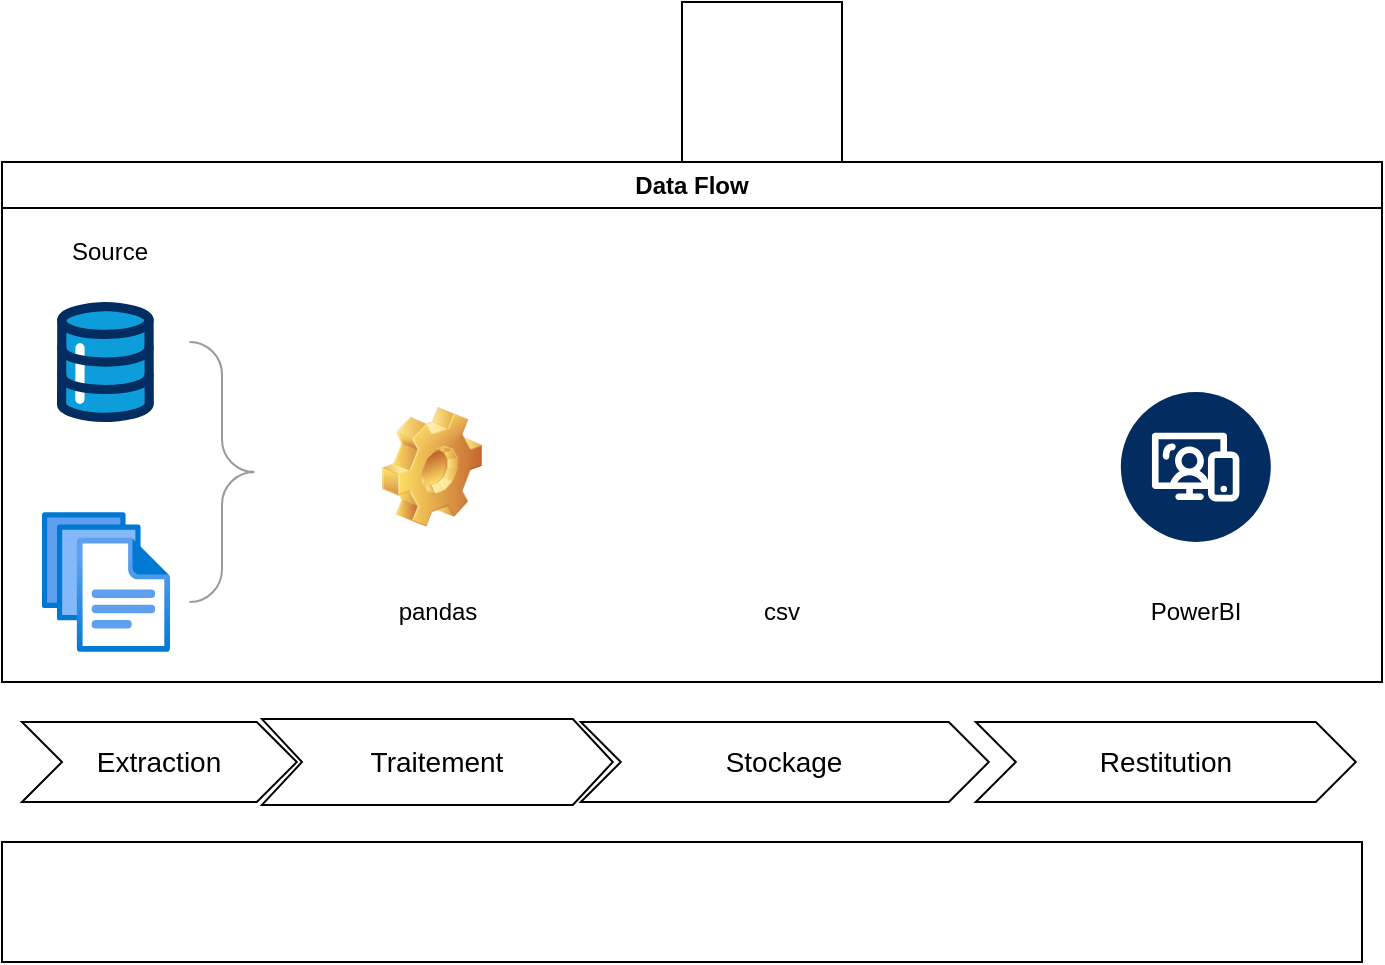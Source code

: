<mxfile version="28.1.1" pages="2">
  <diagram name="Page-1" id="7z0XCxr9s0eTJtN2Mqed">
    <mxGraphModel dx="786" dy="417" grid="1" gridSize="10" guides="1" tooltips="1" connect="1" arrows="1" fold="1" page="1" pageScale="1" pageWidth="827" pageHeight="1169" math="0" shadow="0">
      <root>
        <mxCell id="0" />
        <mxCell id="1" parent="0" />
        <mxCell id="_DXck8JLZdkoxxrMyfCn-7" value="" style="image;aspect=fixed;html=1;points=[];align=center;fontSize=12;image=img/lib/azure2/general/Files.svg;" parent="1" vertex="1">
          <mxGeometry x="80" y="315" width="64" height="70" as="geometry" />
        </mxCell>
        <mxCell id="_DXck8JLZdkoxxrMyfCn-29" value="" style="shape=image;html=1;verticalAlign=top;verticalLabelPosition=bottom;labelBackgroundColor=#ffffff;imageAspect=0;aspect=fixed;image=https://icons.diagrams.net/icon-cache1/Document_icons-2697/647702-excel-1195.svg" parent="1" vertex="1">
          <mxGeometry x="416.41" y="260" width="70" height="70" as="geometry" />
        </mxCell>
        <mxCell id="_DXck8JLZdkoxxrMyfCn-36" value="" style="labelPosition=right;align=left;strokeWidth=1;shape=mxgraph.mockup.markup.curlyBrace;html=1;shadow=0;dashed=0;strokeColor=#999999;direction=north;rotation=-180;" parent="1" vertex="1">
          <mxGeometry x="144" y="230" width="52" height="130" as="geometry" />
        </mxCell>
        <mxCell id="MoKuYEoY47t-Fopz19YS-17" value="" style="verticalLabelPosition=bottom;aspect=fixed;html=1;shape=mxgraph.salesforce.data;" parent="1" vertex="1">
          <mxGeometry x="87.41" y="210" width="48.6" height="60" as="geometry" />
        </mxCell>
        <mxCell id="MoKuYEoY47t-Fopz19YS-18" value="" style="verticalLabelPosition=bottom;aspect=fixed;html=1;shape=mxgraph.salesforce.web2;" parent="1" vertex="1">
          <mxGeometry x="619.41" y="255" width="75" height="75" as="geometry" />
        </mxCell>
        <mxCell id="MoKuYEoY47t-Fopz19YS-19" value="Extraction" style="html=1;shape=mxgraph.infographic.ribbonSimple;notch1=20;notch2=20;align=center;verticalAlign=middle;fontSize=14;fontStyle=0;fillColor=#FFFFFF;whiteSpace=wrap;" parent="1" vertex="1">
          <mxGeometry x="70" y="420" width="137.41" height="40" as="geometry" />
        </mxCell>
        <mxCell id="MoKuYEoY47t-Fopz19YS-20" value="Traitement" style="html=1;shape=mxgraph.infographic.ribbonSimple;notch1=20;notch2=20;align=center;verticalAlign=middle;fontSize=14;fontStyle=0;fillColor=#FFFFFF;whiteSpace=wrap;" parent="1" vertex="1">
          <mxGeometry x="190" y="418.53" width="175.41" height="42.94" as="geometry" />
        </mxCell>
        <mxCell id="MoKuYEoY47t-Fopz19YS-21" value="Stockage" style="html=1;shape=mxgraph.infographic.ribbonSimple;notch1=20;notch2=20;align=center;verticalAlign=middle;fontSize=14;fontStyle=0;fillColor=#FFFFFF;whiteSpace=wrap;" parent="1" vertex="1">
          <mxGeometry x="349.41" y="420" width="204" height="40" as="geometry" />
        </mxCell>
        <mxCell id="MoKuYEoY47t-Fopz19YS-24" value="Restitution" style="html=1;shape=mxgraph.infographic.ribbonSimple;notch1=20;notch2=20;align=center;verticalAlign=middle;fontSize=14;fontStyle=0;fillColor=#FFFFFF;whiteSpace=wrap;" parent="1" vertex="1">
          <mxGeometry x="546.91" y="420" width="190" height="40" as="geometry" />
        </mxCell>
        <mxCell id="MoKuYEoY47t-Fopz19YS-25" value="pandas" style="text;html=1;align=center;verticalAlign=middle;whiteSpace=wrap;rounded=0;" parent="1" vertex="1">
          <mxGeometry x="247.71" y="350" width="60" height="30" as="geometry" />
        </mxCell>
        <mxCell id="MH3xIu0K93oB-KbSQRHW-4" value="Data Flow" style="swimlane;whiteSpace=wrap;html=1;" vertex="1" parent="1">
          <mxGeometry x="60" y="140" width="690" height="260" as="geometry" />
        </mxCell>
        <mxCell id="_DXck8JLZdkoxxrMyfCn-5" value="Source" style="text;html=1;align=center;verticalAlign=middle;whiteSpace=wrap;rounded=0;" parent="MH3xIu0K93oB-KbSQRHW-4" vertex="1">
          <mxGeometry x="24" y="30" width="60" height="30" as="geometry" />
        </mxCell>
        <mxCell id="MoKuYEoY47t-Fopz19YS-16" value="" style="shape=image;html=1;verticalLabelPosition=bottom;verticalAlign=top;imageAspect=0;image=img/clipart/Gear_128x128.png" parent="MH3xIu0K93oB-KbSQRHW-4" vertex="1">
          <mxGeometry x="190" y="122.5" width="50" height="60" as="geometry" />
        </mxCell>
        <mxCell id="MH3xIu0K93oB-KbSQRHW-14" value="csv" style="text;html=1;align=center;verticalAlign=middle;whiteSpace=wrap;rounded=0;" vertex="1" parent="MH3xIu0K93oB-KbSQRHW-4">
          <mxGeometry x="360" y="210" width="60" height="30" as="geometry" />
        </mxCell>
        <mxCell id="MoKuYEoY47t-Fopz19YS-28" value="PowerBI" style="text;html=1;align=center;verticalAlign=middle;whiteSpace=wrap;rounded=0;" parent="MH3xIu0K93oB-KbSQRHW-4" vertex="1">
          <mxGeometry x="566.91" y="210" width="60" height="30" as="geometry" />
        </mxCell>
        <mxCell id="MH3xIu0K93oB-KbSQRHW-16" value="" style="whiteSpace=wrap;html=1;aspect=fixed;" vertex="1" parent="1">
          <mxGeometry x="400" y="60" width="80" height="80" as="geometry" />
        </mxCell>
        <mxCell id="MH3xIu0K93oB-KbSQRHW-17" value="" style="rounded=0;whiteSpace=wrap;html=1;" vertex="1" parent="1">
          <mxGeometry x="60" y="480" width="680" height="60" as="geometry" />
        </mxCell>
      </root>
    </mxGraphModel>
  </diagram>
  <diagram id="V9-YWGhXqqyQGaztOOwT" name="Page-2">
    <mxGraphModel dx="786" dy="417" grid="1" gridSize="10" guides="1" tooltips="1" connect="1" arrows="1" fold="1" page="1" pageScale="1" pageWidth="827" pageHeight="1169" math="0" shadow="0">
      <root>
        <mxCell id="0" />
        <mxCell id="1" parent="0" />
      </root>
    </mxGraphModel>
  </diagram>
</mxfile>
